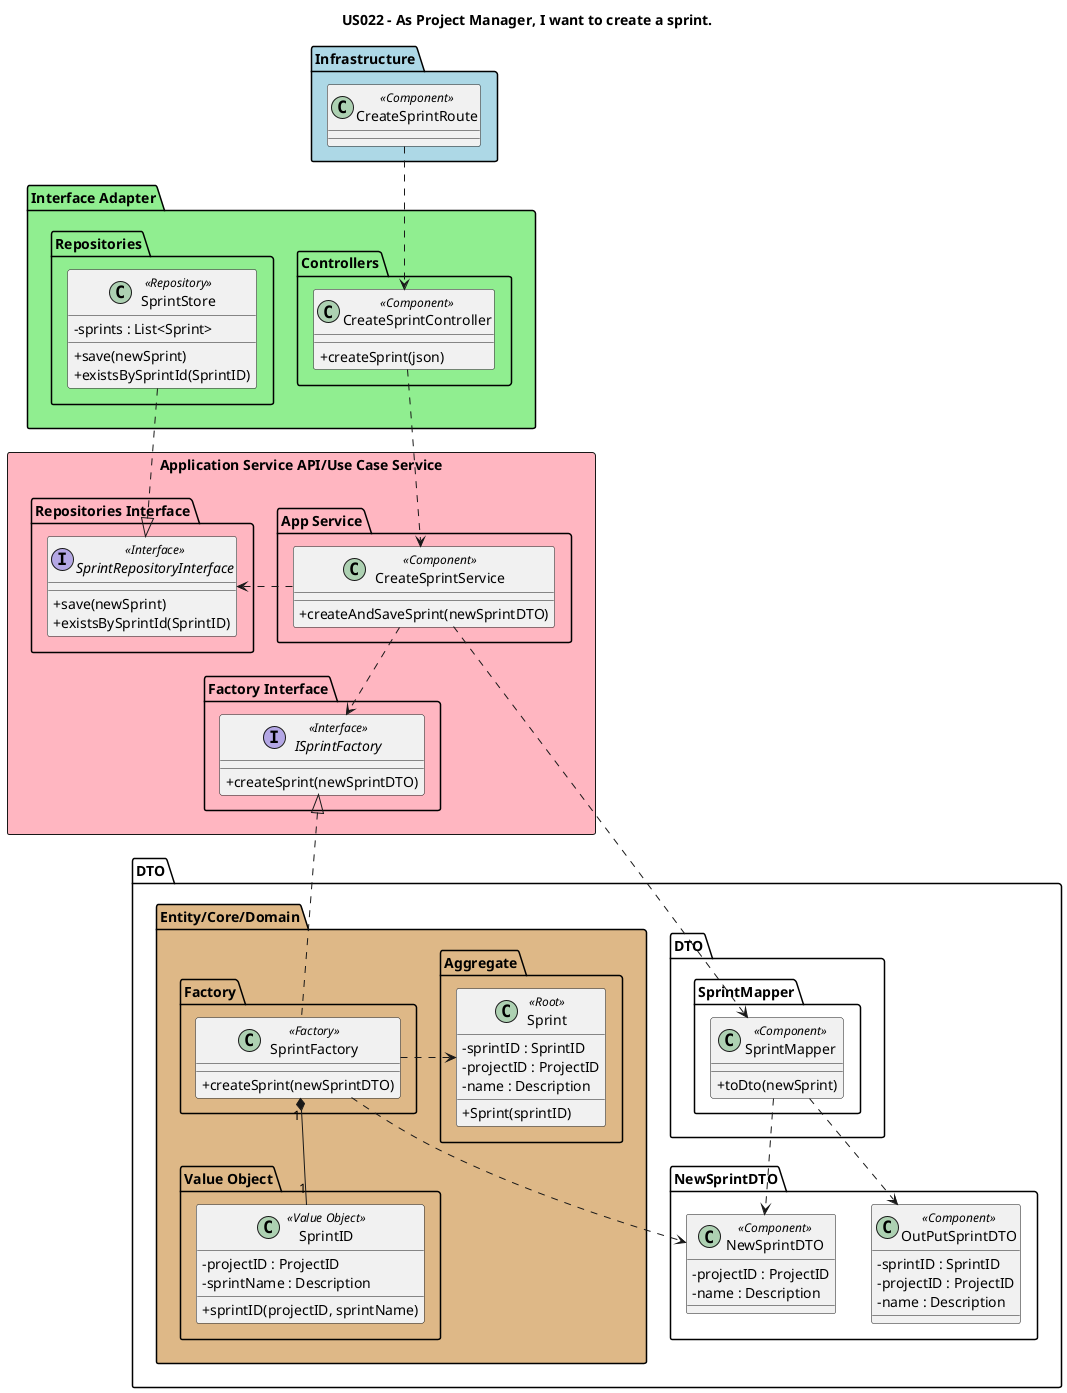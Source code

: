 @startuml
'https://plantuml.com/class-diagram'hide circle
skinparam classAttributeIconSize 0

title US022 - As Project Manager, I want to create a sprint.

skinparam classAttributeIconSize 0

package "Infrastructure" <<Folder>> #lightblue  {
class "CreateSprintRoute" as route << Component >>
}

package "Interface Adapter" <<Folder>> #lightgreen {
package "Controllers" <<Folder>>{
class "CreateSprintController" as ctrl << Component >> {
+createSprint(json)
}
}
package "Repositories" <<Folder>>{
class "SprintStore" as store << Repository >> {
-sprints : List<Sprint>
+ save(newSprint)
+ existsBySprintId(SprintID)
}
}
}
package "Application Service API/Use Case Service" <<Rectangle>> #lightpink{
package "App Service" <<Folder>>{
class "CreateSprintService" as service << Component >> {
+createAndSaveSprint(newSprintDTO)
}
}
package "Repositories Interface" <<Folder>>{
interface "SprintRepositoryInterface" as repo << Interface >>{
+ save(newSprint)
+ existsBySprintId(SprintID)
}
}
package "Factory Interface" <<Folder>>{
interface "ISprintFactory" as factoryInterface << Interface >>{
+createSprint(newSprintDTO)
}
}
}
package "DTO" <<Folder>> {
package "NewSprintDTO" <<Folder>>{
class "NewSprintDTO" as dto << Component >> {
- projectID : ProjectID
- name : Description
}
class "OutPutSprintDTO" as outdto << Component >> {
- sprintID : SprintID
- projectID : ProjectID
- name : Description
}
}
package "DTO" <<Folder>> {
package "SprintMapper" <<Folder>>{
class "SprintMapper" as mapper << Component >> {
+ toDto(newSprint)
}
}
}

package "Entity/Core/Domain" <<Folder>> #burlywood{
package "Aggregate" <<Folder>>{
class "Sprint" as sprint << Root >> {
- sprintID : SprintID
- projectID : ProjectID
- name : Description
+ Sprint(sprintID)
}
}
package "Factory" <<Folder>>{
class "SprintFactory" as sprintF << Factory >> {
+createSprint(newSprintDTO)
}
}
package "Value Object" <<Folder>>{
class "SprintID" as sprintID << Value Object >> {
-projectID : ProjectID
-sprintName : Description
+sprintID(projectID, sprintName)
}
}


route ..> ctrl
ctrl..> service
store..|> repo
service..> mapper
sprintF..> dto
service..> factoryInterface
service..left> repo
sprintF"1"*-d-"1" sprintID
sprintF..right>sprint
sprintF..up|>factoryInterface
mapper ..> dto
mapper ..> outdto



@enduml